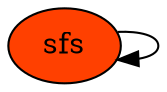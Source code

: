 digraph B{
nodo894312211 -> nodo894312211
{rank = same; nodo894312211 nodo894312211}
nodo894312211[label="sfs",style=filled, fillcolor="#FF4000"]
}
